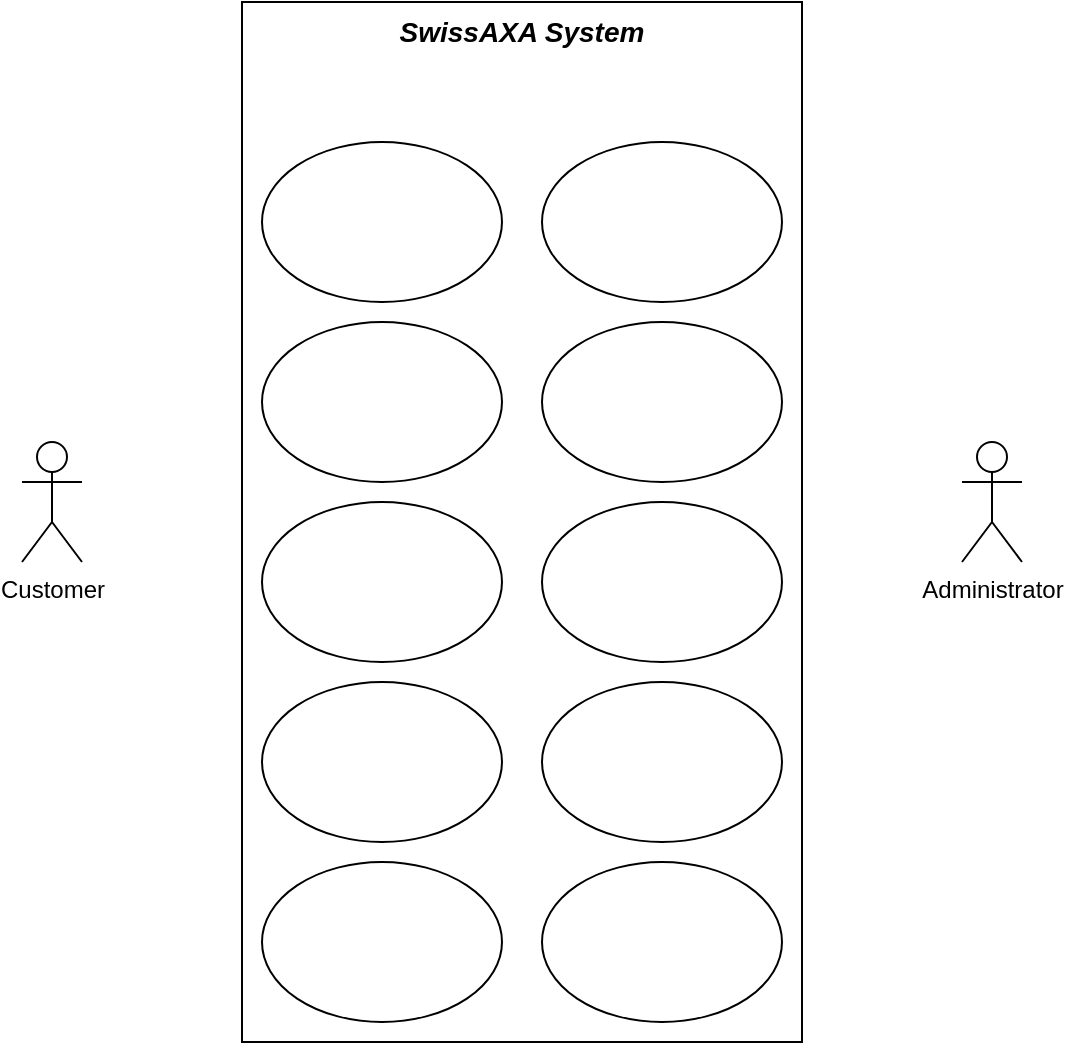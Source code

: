 <mxfile version="27.1.1">
  <diagram name="Page-1" id="b8BE7KBkcRRF1lKd-tSi">
    <mxGraphModel dx="1425" dy="766" grid="1" gridSize="10" guides="1" tooltips="1" connect="1" arrows="1" fold="1" page="1" pageScale="1" pageWidth="850" pageHeight="1100" math="0" shadow="0">
      <root>
        <mxCell id="0" />
        <mxCell id="1" parent="0" />
        <mxCell id="ETMz8ZjlzkhiZyX84apP-3" value="&lt;span data-start=&quot;796&quot; data-end=&quot;815&quot;&gt;&lt;b&gt;SwissAXA System&lt;/b&gt;&lt;/span&gt;" style="rounded=0;whiteSpace=wrap;html=1;verticalAlign=top;fontSize=14;fontStyle=2" vertex="1" parent="1">
          <mxGeometry x="280" y="280" width="280" height="520" as="geometry" />
        </mxCell>
        <mxCell id="ETMz8ZjlzkhiZyX84apP-4" value="Customer" style="shape=umlActor;verticalLabelPosition=bottom;verticalAlign=top;html=1;" vertex="1" parent="1">
          <mxGeometry x="170" y="500" width="30" height="60" as="geometry" />
        </mxCell>
        <mxCell id="ETMz8ZjlzkhiZyX84apP-5" value="Administrator" style="shape=umlActor;verticalLabelPosition=bottom;verticalAlign=top;html=1;" vertex="1" parent="1">
          <mxGeometry x="640" y="500" width="30" height="60" as="geometry" />
        </mxCell>
        <mxCell id="ETMz8ZjlzkhiZyX84apP-13" value="" style="ellipse;whiteSpace=wrap;html=1;" vertex="1" parent="1">
          <mxGeometry x="290" y="350" width="120" height="80" as="geometry" />
        </mxCell>
        <mxCell id="ETMz8ZjlzkhiZyX84apP-14" value="" style="ellipse;whiteSpace=wrap;html=1;" vertex="1" parent="1">
          <mxGeometry x="430" y="350" width="120" height="80" as="geometry" />
        </mxCell>
        <mxCell id="ETMz8ZjlzkhiZyX84apP-15" value="" style="ellipse;whiteSpace=wrap;html=1;" vertex="1" parent="1">
          <mxGeometry x="290" y="440" width="120" height="80" as="geometry" />
        </mxCell>
        <mxCell id="ETMz8ZjlzkhiZyX84apP-16" value="" style="ellipse;whiteSpace=wrap;html=1;" vertex="1" parent="1">
          <mxGeometry x="430" y="440" width="120" height="80" as="geometry" />
        </mxCell>
        <mxCell id="ETMz8ZjlzkhiZyX84apP-17" value="" style="ellipse;whiteSpace=wrap;html=1;" vertex="1" parent="1">
          <mxGeometry x="290" y="530" width="120" height="80" as="geometry" />
        </mxCell>
        <mxCell id="ETMz8ZjlzkhiZyX84apP-18" value="" style="ellipse;whiteSpace=wrap;html=1;" vertex="1" parent="1">
          <mxGeometry x="430" y="530" width="120" height="80" as="geometry" />
        </mxCell>
        <mxCell id="ETMz8ZjlzkhiZyX84apP-21" value="" style="ellipse;whiteSpace=wrap;html=1;" vertex="1" parent="1">
          <mxGeometry x="290" y="710" width="120" height="80" as="geometry" />
        </mxCell>
        <mxCell id="ETMz8ZjlzkhiZyX84apP-22" value="" style="ellipse;whiteSpace=wrap;html=1;" vertex="1" parent="1">
          <mxGeometry x="430" y="710" width="120" height="80" as="geometry" />
        </mxCell>
        <mxCell id="ETMz8ZjlzkhiZyX84apP-23" value="" style="ellipse;whiteSpace=wrap;html=1;" vertex="1" parent="1">
          <mxGeometry x="290" y="620" width="120" height="80" as="geometry" />
        </mxCell>
        <mxCell id="ETMz8ZjlzkhiZyX84apP-24" value="" style="ellipse;whiteSpace=wrap;html=1;" vertex="1" parent="1">
          <mxGeometry x="430" y="620" width="120" height="80" as="geometry" />
        </mxCell>
      </root>
    </mxGraphModel>
  </diagram>
</mxfile>
